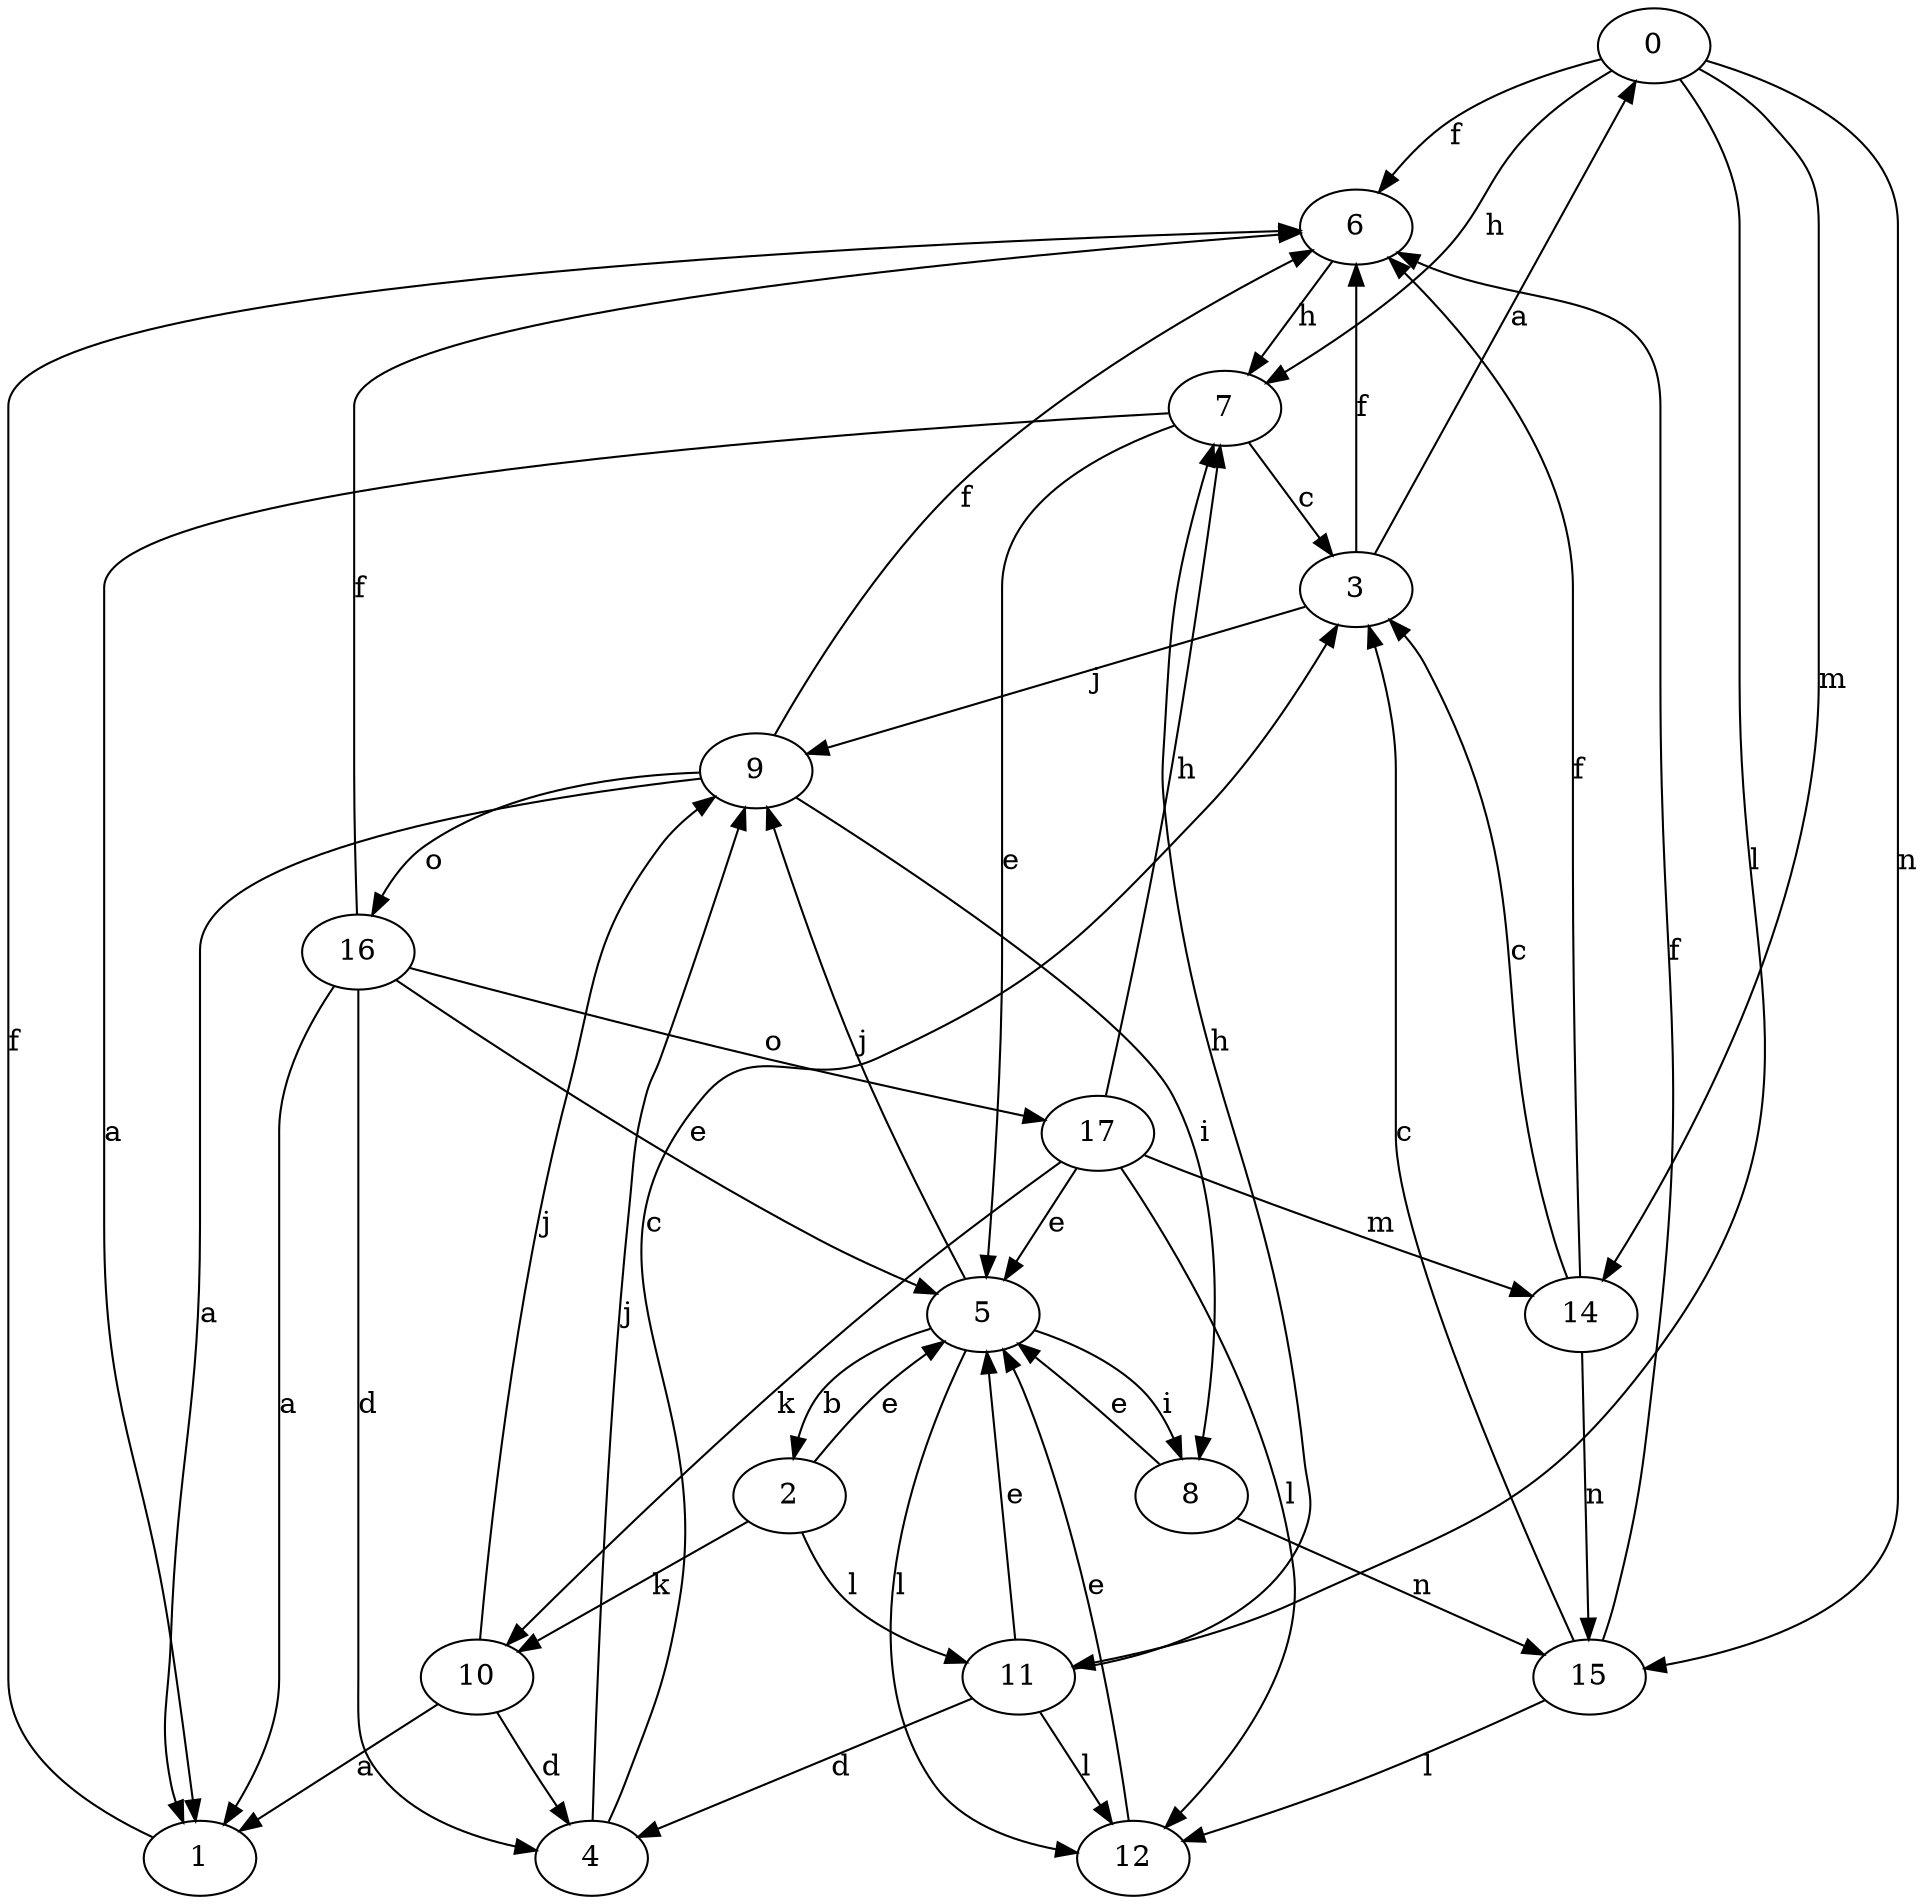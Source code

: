 strict digraph  {
0;
1;
2;
3;
4;
5;
6;
7;
8;
9;
10;
11;
12;
14;
15;
16;
17;
0 -> 6  [label=f];
0 -> 7  [label=h];
0 -> 11  [label=l];
0 -> 14  [label=m];
0 -> 15  [label=n];
1 -> 6  [label=f];
2 -> 5  [label=e];
2 -> 10  [label=k];
2 -> 11  [label=l];
3 -> 0  [label=a];
3 -> 6  [label=f];
3 -> 9  [label=j];
4 -> 3  [label=c];
4 -> 9  [label=j];
5 -> 2  [label=b];
5 -> 8  [label=i];
5 -> 9  [label=j];
5 -> 12  [label=l];
6 -> 7  [label=h];
7 -> 1  [label=a];
7 -> 3  [label=c];
7 -> 5  [label=e];
8 -> 5  [label=e];
8 -> 15  [label=n];
9 -> 1  [label=a];
9 -> 6  [label=f];
9 -> 8  [label=i];
9 -> 16  [label=o];
10 -> 1  [label=a];
10 -> 4  [label=d];
10 -> 9  [label=j];
11 -> 4  [label=d];
11 -> 5  [label=e];
11 -> 7  [label=h];
11 -> 12  [label=l];
12 -> 5  [label=e];
14 -> 3  [label=c];
14 -> 6  [label=f];
14 -> 15  [label=n];
15 -> 3  [label=c];
15 -> 6  [label=f];
15 -> 12  [label=l];
16 -> 1  [label=a];
16 -> 4  [label=d];
16 -> 5  [label=e];
16 -> 6  [label=f];
16 -> 17  [label=o];
17 -> 5  [label=e];
17 -> 7  [label=h];
17 -> 10  [label=k];
17 -> 12  [label=l];
17 -> 14  [label=m];
}
